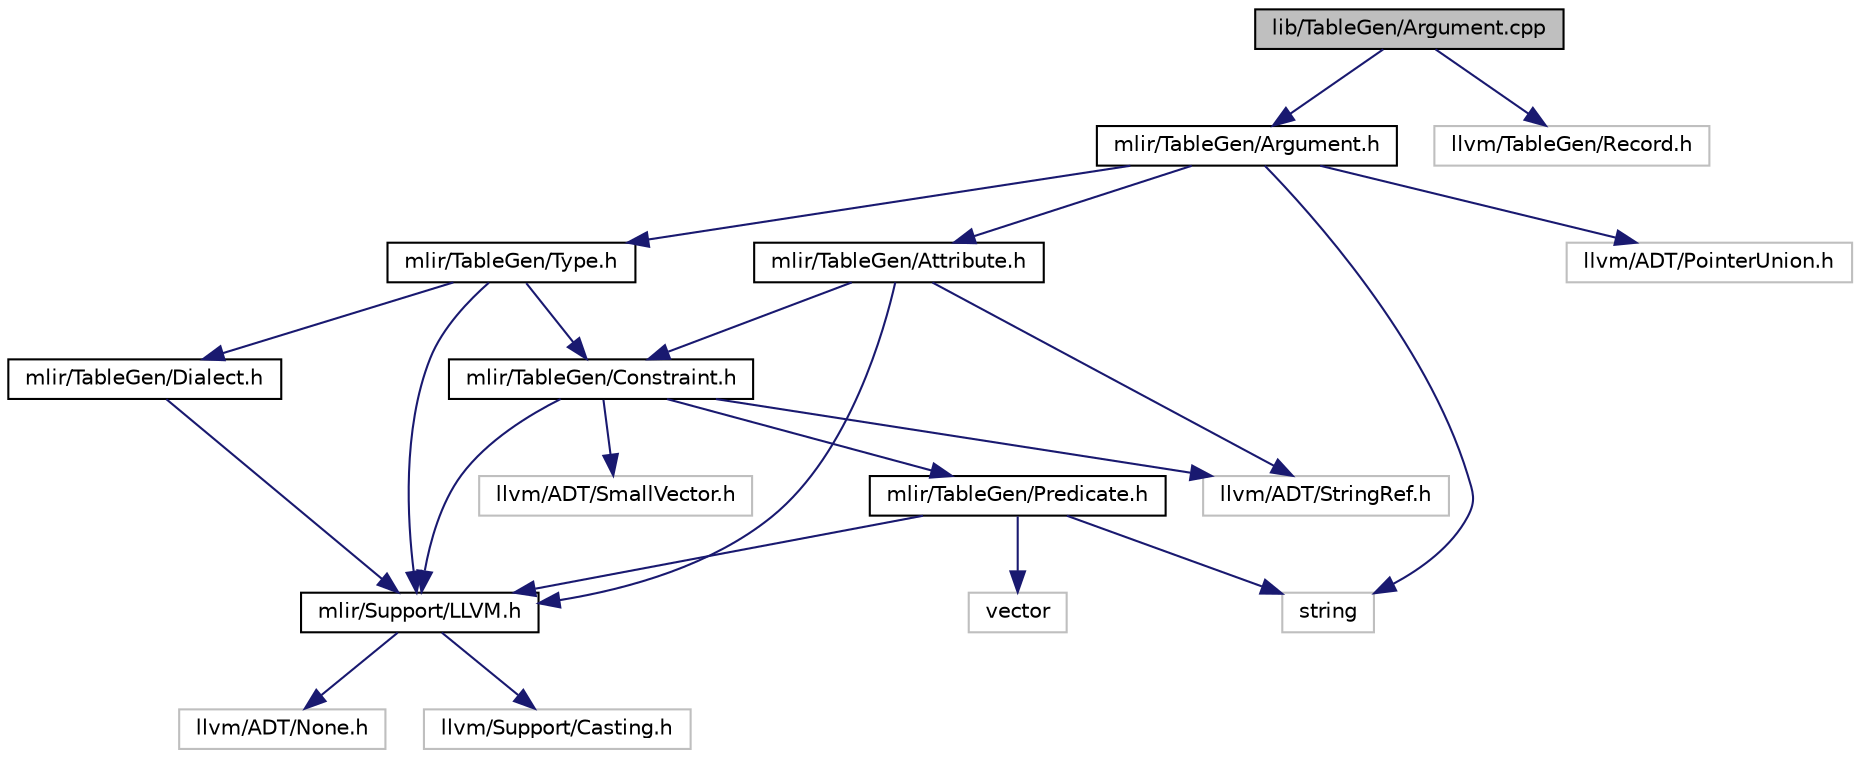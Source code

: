 digraph "lib/TableGen/Argument.cpp"
{
  bgcolor="transparent";
  edge [fontname="Helvetica",fontsize="10",labelfontname="Helvetica",labelfontsize="10"];
  node [fontname="Helvetica",fontsize="10",shape=record];
  Node0 [label="lib/TableGen/Argument.cpp",height=0.2,width=0.4,color="black", fillcolor="grey75", style="filled", fontcolor="black"];
  Node0 -> Node1 [color="midnightblue",fontsize="10",style="solid",fontname="Helvetica"];
  Node1 [label="mlir/TableGen/Argument.h",height=0.2,width=0.4,color="black",URL="$Argument_8h.html"];
  Node1 -> Node2 [color="midnightblue",fontsize="10",style="solid",fontname="Helvetica"];
  Node2 [label="mlir/TableGen/Attribute.h",height=0.2,width=0.4,color="black",URL="$Attribute_8h.html"];
  Node2 -> Node3 [color="midnightblue",fontsize="10",style="solid",fontname="Helvetica"];
  Node3 [label="mlir/Support/LLVM.h",height=0.2,width=0.4,color="black",URL="$LLVM_8h.html"];
  Node3 -> Node4 [color="midnightblue",fontsize="10",style="solid",fontname="Helvetica"];
  Node4 [label="llvm/ADT/None.h",height=0.2,width=0.4,color="grey75"];
  Node3 -> Node5 [color="midnightblue",fontsize="10",style="solid",fontname="Helvetica"];
  Node5 [label="llvm/Support/Casting.h",height=0.2,width=0.4,color="grey75"];
  Node2 -> Node6 [color="midnightblue",fontsize="10",style="solid",fontname="Helvetica"];
  Node6 [label="mlir/TableGen/Constraint.h",height=0.2,width=0.4,color="black",URL="$Constraint_8h.html"];
  Node6 -> Node3 [color="midnightblue",fontsize="10",style="solid",fontname="Helvetica"];
  Node6 -> Node7 [color="midnightblue",fontsize="10",style="solid",fontname="Helvetica"];
  Node7 [label="mlir/TableGen/Predicate.h",height=0.2,width=0.4,color="black",URL="$Predicate_8h.html"];
  Node7 -> Node3 [color="midnightblue",fontsize="10",style="solid",fontname="Helvetica"];
  Node7 -> Node8 [color="midnightblue",fontsize="10",style="solid",fontname="Helvetica"];
  Node8 [label="string",height=0.2,width=0.4,color="grey75"];
  Node7 -> Node9 [color="midnightblue",fontsize="10",style="solid",fontname="Helvetica"];
  Node9 [label="vector",height=0.2,width=0.4,color="grey75"];
  Node6 -> Node10 [color="midnightblue",fontsize="10",style="solid",fontname="Helvetica"];
  Node10 [label="llvm/ADT/SmallVector.h",height=0.2,width=0.4,color="grey75"];
  Node6 -> Node11 [color="midnightblue",fontsize="10",style="solid",fontname="Helvetica"];
  Node11 [label="llvm/ADT/StringRef.h",height=0.2,width=0.4,color="grey75"];
  Node2 -> Node11 [color="midnightblue",fontsize="10",style="solid",fontname="Helvetica"];
  Node1 -> Node12 [color="midnightblue",fontsize="10",style="solid",fontname="Helvetica"];
  Node12 [label="mlir/TableGen/Type.h",height=0.2,width=0.4,color="black",URL="$Type_8h.html"];
  Node12 -> Node3 [color="midnightblue",fontsize="10",style="solid",fontname="Helvetica"];
  Node12 -> Node6 [color="midnightblue",fontsize="10",style="solid",fontname="Helvetica"];
  Node12 -> Node13 [color="midnightblue",fontsize="10",style="solid",fontname="Helvetica"];
  Node13 [label="mlir/TableGen/Dialect.h",height=0.2,width=0.4,color="black",URL="$TableGen_2Dialect_8h.html"];
  Node13 -> Node3 [color="midnightblue",fontsize="10",style="solid",fontname="Helvetica"];
  Node1 -> Node14 [color="midnightblue",fontsize="10",style="solid",fontname="Helvetica"];
  Node14 [label="llvm/ADT/PointerUnion.h",height=0.2,width=0.4,color="grey75"];
  Node1 -> Node8 [color="midnightblue",fontsize="10",style="solid",fontname="Helvetica"];
  Node0 -> Node15 [color="midnightblue",fontsize="10",style="solid",fontname="Helvetica"];
  Node15 [label="llvm/TableGen/Record.h",height=0.2,width=0.4,color="grey75"];
}
